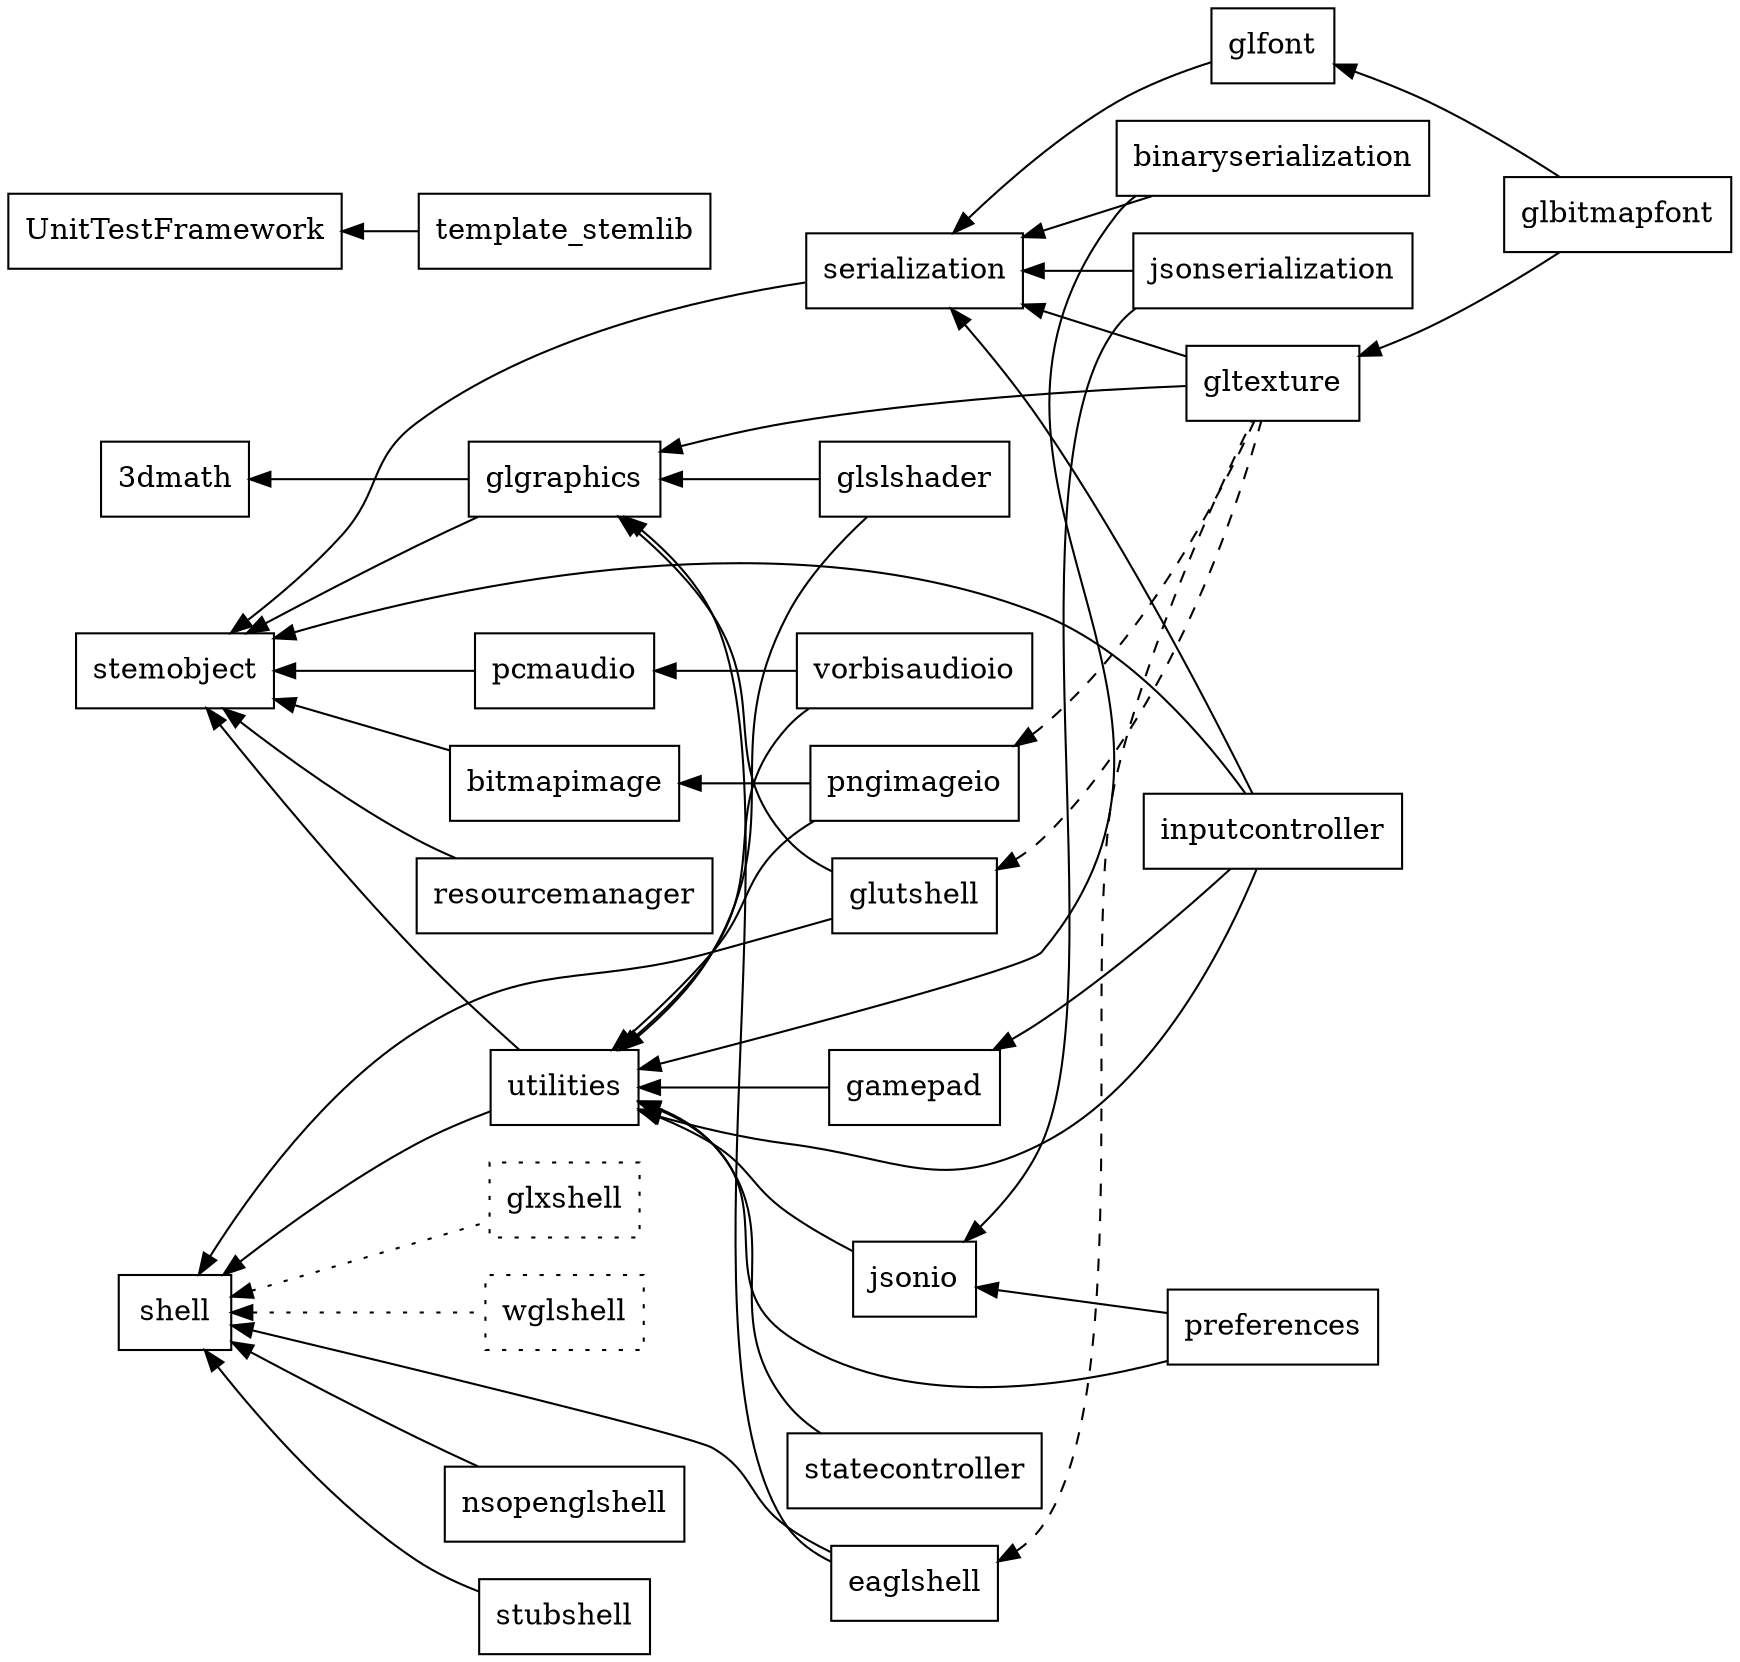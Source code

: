 digraph stem {
	graph [rankdir=LR];
	node [shape=box];
	edge [dir=back];
	
	"3dmath" -> glgraphics;
	preferences;
	serialization -> {binaryserialization; glfont; gltexture; inputcontroller; jsonserialization}
	shell -> {eaglshell; glutshell; nsopenglshell; stubshell; utilities};
	shell -> {glxshell; wglshell} [style=dotted];
	stemobject -> {bitmapimage; glgraphics; inputcontroller; pcmaudio; resourcemanager; serialization; utilities};
	UnitTestFramework -> template_stemlib;
	
	bitmapimage -> pngimageio;
	eaglshell -> gltexture [style=dashed];
	glgraphics -> {eaglshell; gltexture; glutshell; glslshader};
	glutshell -> gltexture [style=dashed];
	pcmaudio -> {vorbisaudioio};
	pngimageio -> gltexture [style=dashed];
	utilities -> {gamepad; jsonio; pngimageio; preferences; statecontroller; binaryserialization; glslshader; vorbisaudioio; inputcontroller};
	
	gamepad -> inputcontroller;
	gltexture -> glbitmapfont;
	glfont -> glbitmapfont;
	jsonio -> {jsonserialization; preferences};
	
	shell [group="shells"];
	eaglshell [group="shells"];
	glutshell [group="shells"];
	glxshell [group="shells"];
	nsopenglshell [group="shells"];
	stubshell [group="shells"];
	wglshell [group="shells"];
	
	serialization [group="serialization"];
	binaryserialization [group="serialization"];
	jsonserialization [group="serialization"];
	
	glgraphics [group="opengl"];
	gltexture [group="opengl"];
	glfont [group="opengl"];
	glbitmapfont [group="opengl"];
	glslshader [group="opengl"];
	
	bitmapimage [group="image"];
	pngimageio [group="image"];
	
	pcmaudio [group="audio"];
	vorbisaudioio [group="audio"];
	
	glxshell [style=dotted];
	wglshell [style=dotted];
}
